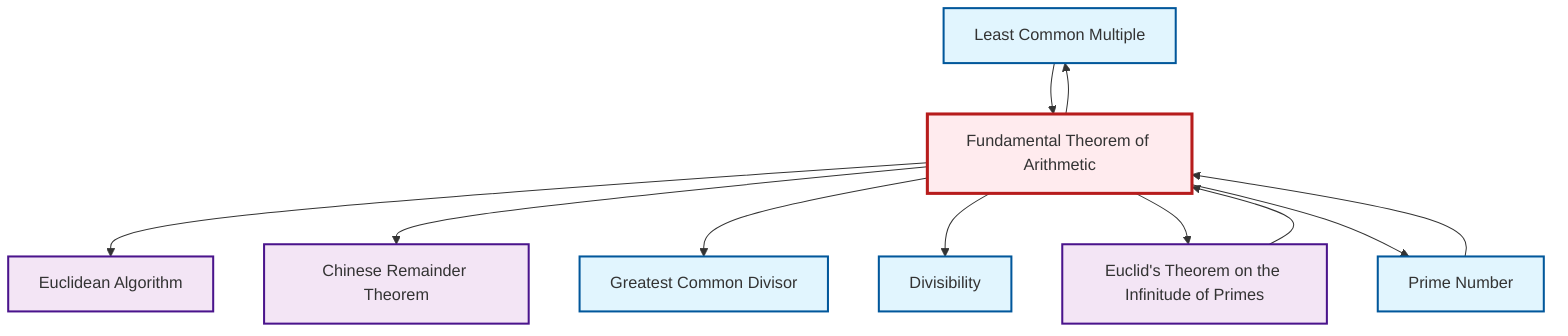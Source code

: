 graph TD
    classDef definition fill:#e1f5fe,stroke:#01579b,stroke-width:2px
    classDef theorem fill:#f3e5f5,stroke:#4a148c,stroke-width:2px
    classDef axiom fill:#fff3e0,stroke:#e65100,stroke-width:2px
    classDef example fill:#e8f5e9,stroke:#1b5e20,stroke-width:2px
    classDef current fill:#ffebee,stroke:#b71c1c,stroke-width:3px
    thm-euclidean-algorithm["Euclidean Algorithm"]:::theorem
    def-lcm["Least Common Multiple"]:::definition
    def-divisibility["Divisibility"]:::definition
    thm-fundamental-arithmetic["Fundamental Theorem of Arithmetic"]:::theorem
    def-prime["Prime Number"]:::definition
    thm-euclid-infinitude-primes["Euclid's Theorem on the Infinitude of Primes"]:::theorem
    thm-chinese-remainder["Chinese Remainder Theorem"]:::theorem
    def-gcd["Greatest Common Divisor"]:::definition
    thm-fundamental-arithmetic --> thm-euclidean-algorithm
    thm-fundamental-arithmetic --> thm-chinese-remainder
    thm-fundamental-arithmetic --> def-gcd
    def-lcm --> thm-fundamental-arithmetic
    def-prime --> thm-fundamental-arithmetic
    thm-fundamental-arithmetic --> def-divisibility
    thm-euclid-infinitude-primes --> thm-fundamental-arithmetic
    thm-fundamental-arithmetic --> def-lcm
    thm-fundamental-arithmetic --> thm-euclid-infinitude-primes
    thm-fundamental-arithmetic --> def-prime
    class thm-fundamental-arithmetic current